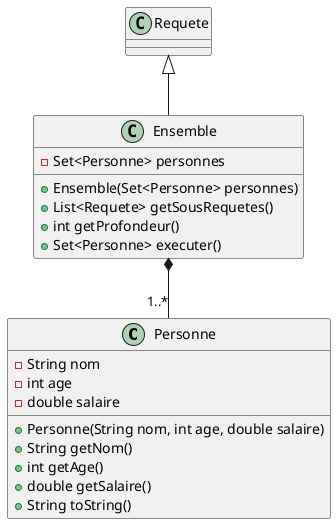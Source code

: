 @startuml
class Personne {
    -String nom
    -int age
    -double salaire
    +Personne(String nom, int age, double salaire)
    +String getNom()
    +int getAge()
    +double getSalaire()
    +String toString()
}

class Ensemble {
    -Set<Personne> personnes
    +Ensemble(Set<Personne> personnes)
    +List<Requete> getSousRequetes()
    +int getProfondeur()
    +Set<Personne> executer()
}

Requete <|-- Ensemble
Ensemble *-- "1..*" Personne
@enduml
